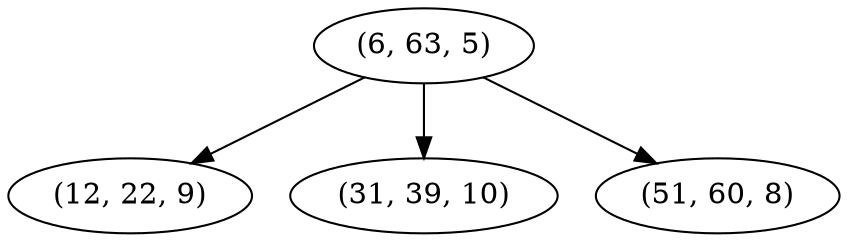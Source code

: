 digraph tree {
    "(6, 63, 5)";
    "(12, 22, 9)";
    "(31, 39, 10)";
    "(51, 60, 8)";
    "(6, 63, 5)" -> "(12, 22, 9)";
    "(6, 63, 5)" -> "(31, 39, 10)";
    "(6, 63, 5)" -> "(51, 60, 8)";
}
